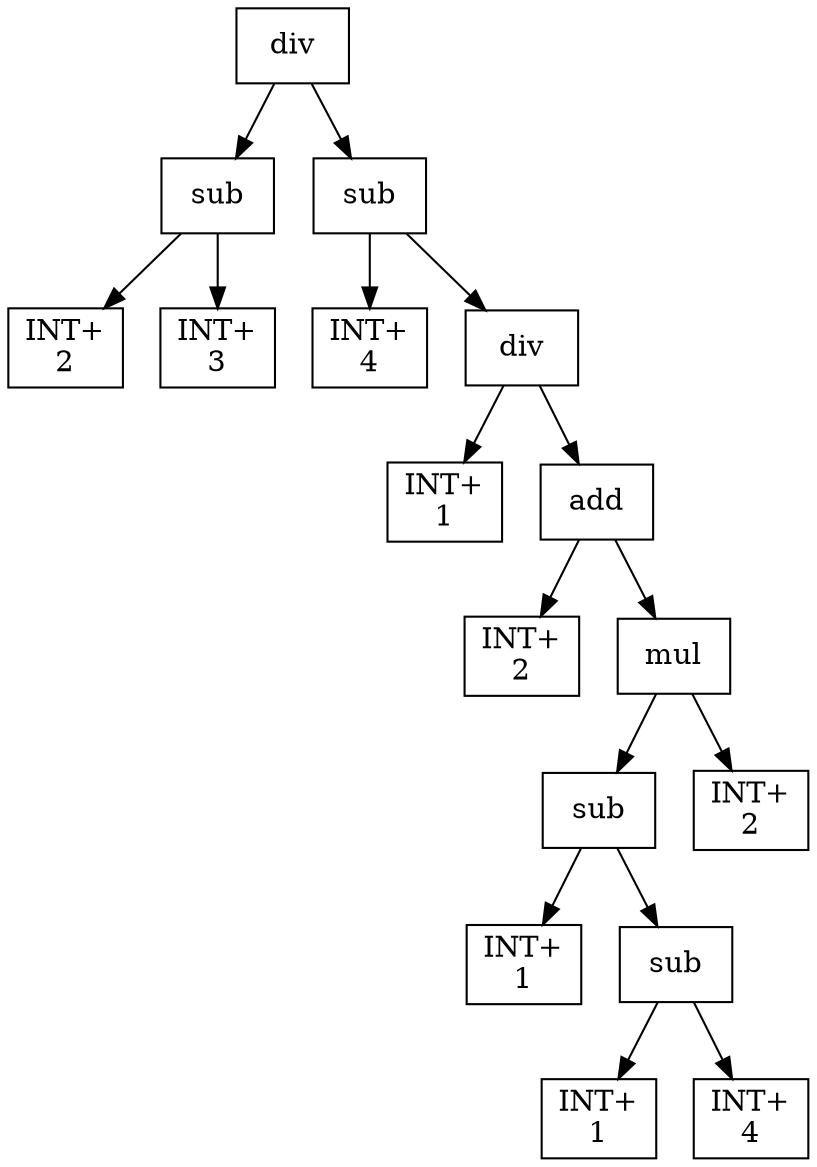 digraph expr {
  node [shape=box];
  n1 [label="div"];
  n2 [label="sub"];
  n3 [label="INT+\n2"];
  n4 [label="INT+\n3"];
  n2 -> n3;
  n2 -> n4;
  n5 [label="sub"];
  n6 [label="INT+\n4"];
  n7 [label="div"];
  n8 [label="INT+\n1"];
  n9 [label="add"];
  n10 [label="INT+\n2"];
  n11 [label="mul"];
  n12 [label="sub"];
  n13 [label="INT+\n1"];
  n14 [label="sub"];
  n15 [label="INT+\n1"];
  n16 [label="INT+\n4"];
  n14 -> n15;
  n14 -> n16;
  n12 -> n13;
  n12 -> n14;
  n17 [label="INT+\n2"];
  n11 -> n12;
  n11 -> n17;
  n9 -> n10;
  n9 -> n11;
  n7 -> n8;
  n7 -> n9;
  n5 -> n6;
  n5 -> n7;
  n1 -> n2;
  n1 -> n5;
}